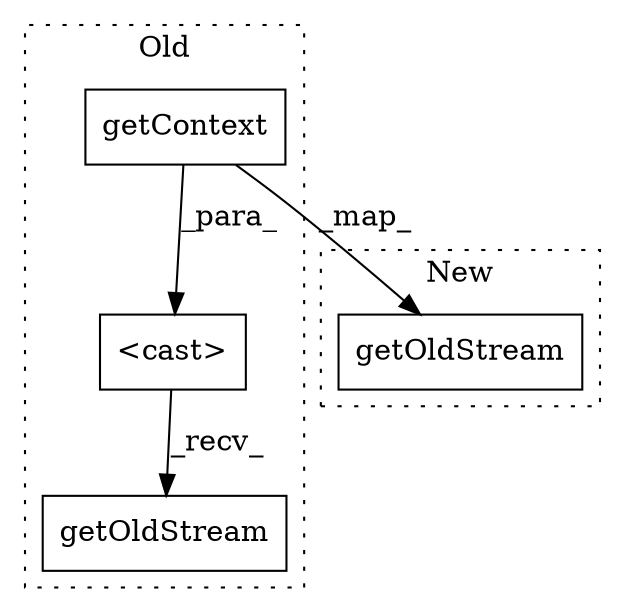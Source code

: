 digraph G {
subgraph cluster0 {
1 [label="getContext" a="32" s="52745" l="12" shape="box"];
3 [label="<cast>" a="11" s="52682" l="14" shape="box"];
4 [label="getOldStream" a="32" s="52759" l="14" shape="box"];
label = "Old";
style="dotted";
}
subgraph cluster1 {
2 [label="getOldStream" a="32" s="52711" l="14" shape="box"];
label = "New";
style="dotted";
}
1 -> 2 [label="_map_"];
1 -> 3 [label="_para_"];
3 -> 4 [label="_recv_"];
}
